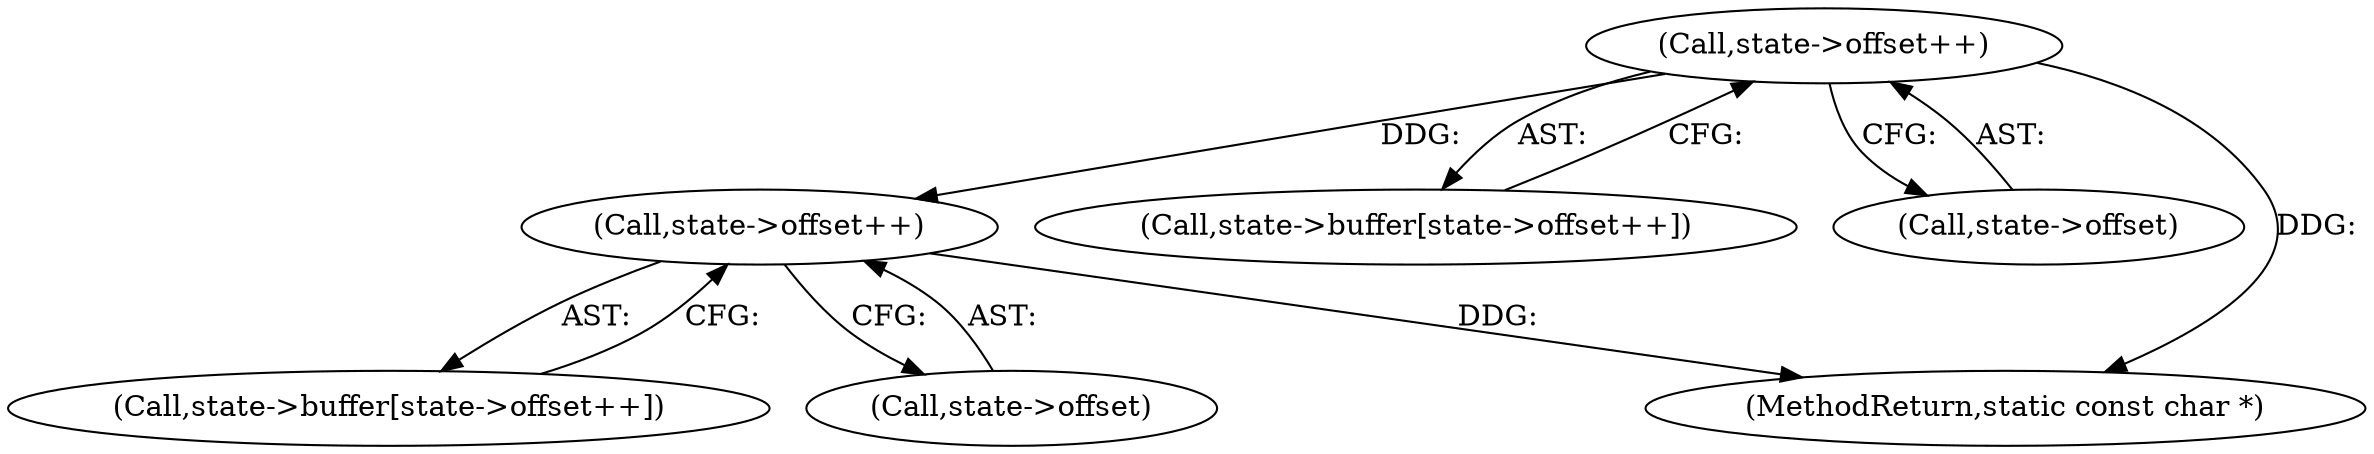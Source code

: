 digraph "0_ext-http_3724cd76a28be1d6049b5537232e97ac@pointer" {
"1000140" [label="(Call,state->offset++)"];
"1000229" [label="(Call,state->offset++)"];
"1000229" [label="(Call,state->offset++)"];
"1000136" [label="(Call,state->buffer[state->offset++])"];
"1000225" [label="(Call,state->buffer[state->offset++])"];
"1000141" [label="(Call,state->offset)"];
"1000230" [label="(Call,state->offset)"];
"1000140" [label="(Call,state->offset++)"];
"1000278" [label="(MethodReturn,static const char *)"];
"1000140" -> "1000136"  [label="AST: "];
"1000140" -> "1000141"  [label="CFG: "];
"1000141" -> "1000140"  [label="AST: "];
"1000136" -> "1000140"  [label="CFG: "];
"1000140" -> "1000278"  [label="DDG: "];
"1000229" -> "1000140"  [label="DDG: "];
"1000229" -> "1000225"  [label="AST: "];
"1000229" -> "1000230"  [label="CFG: "];
"1000230" -> "1000229"  [label="AST: "];
"1000225" -> "1000229"  [label="CFG: "];
"1000229" -> "1000278"  [label="DDG: "];
}
